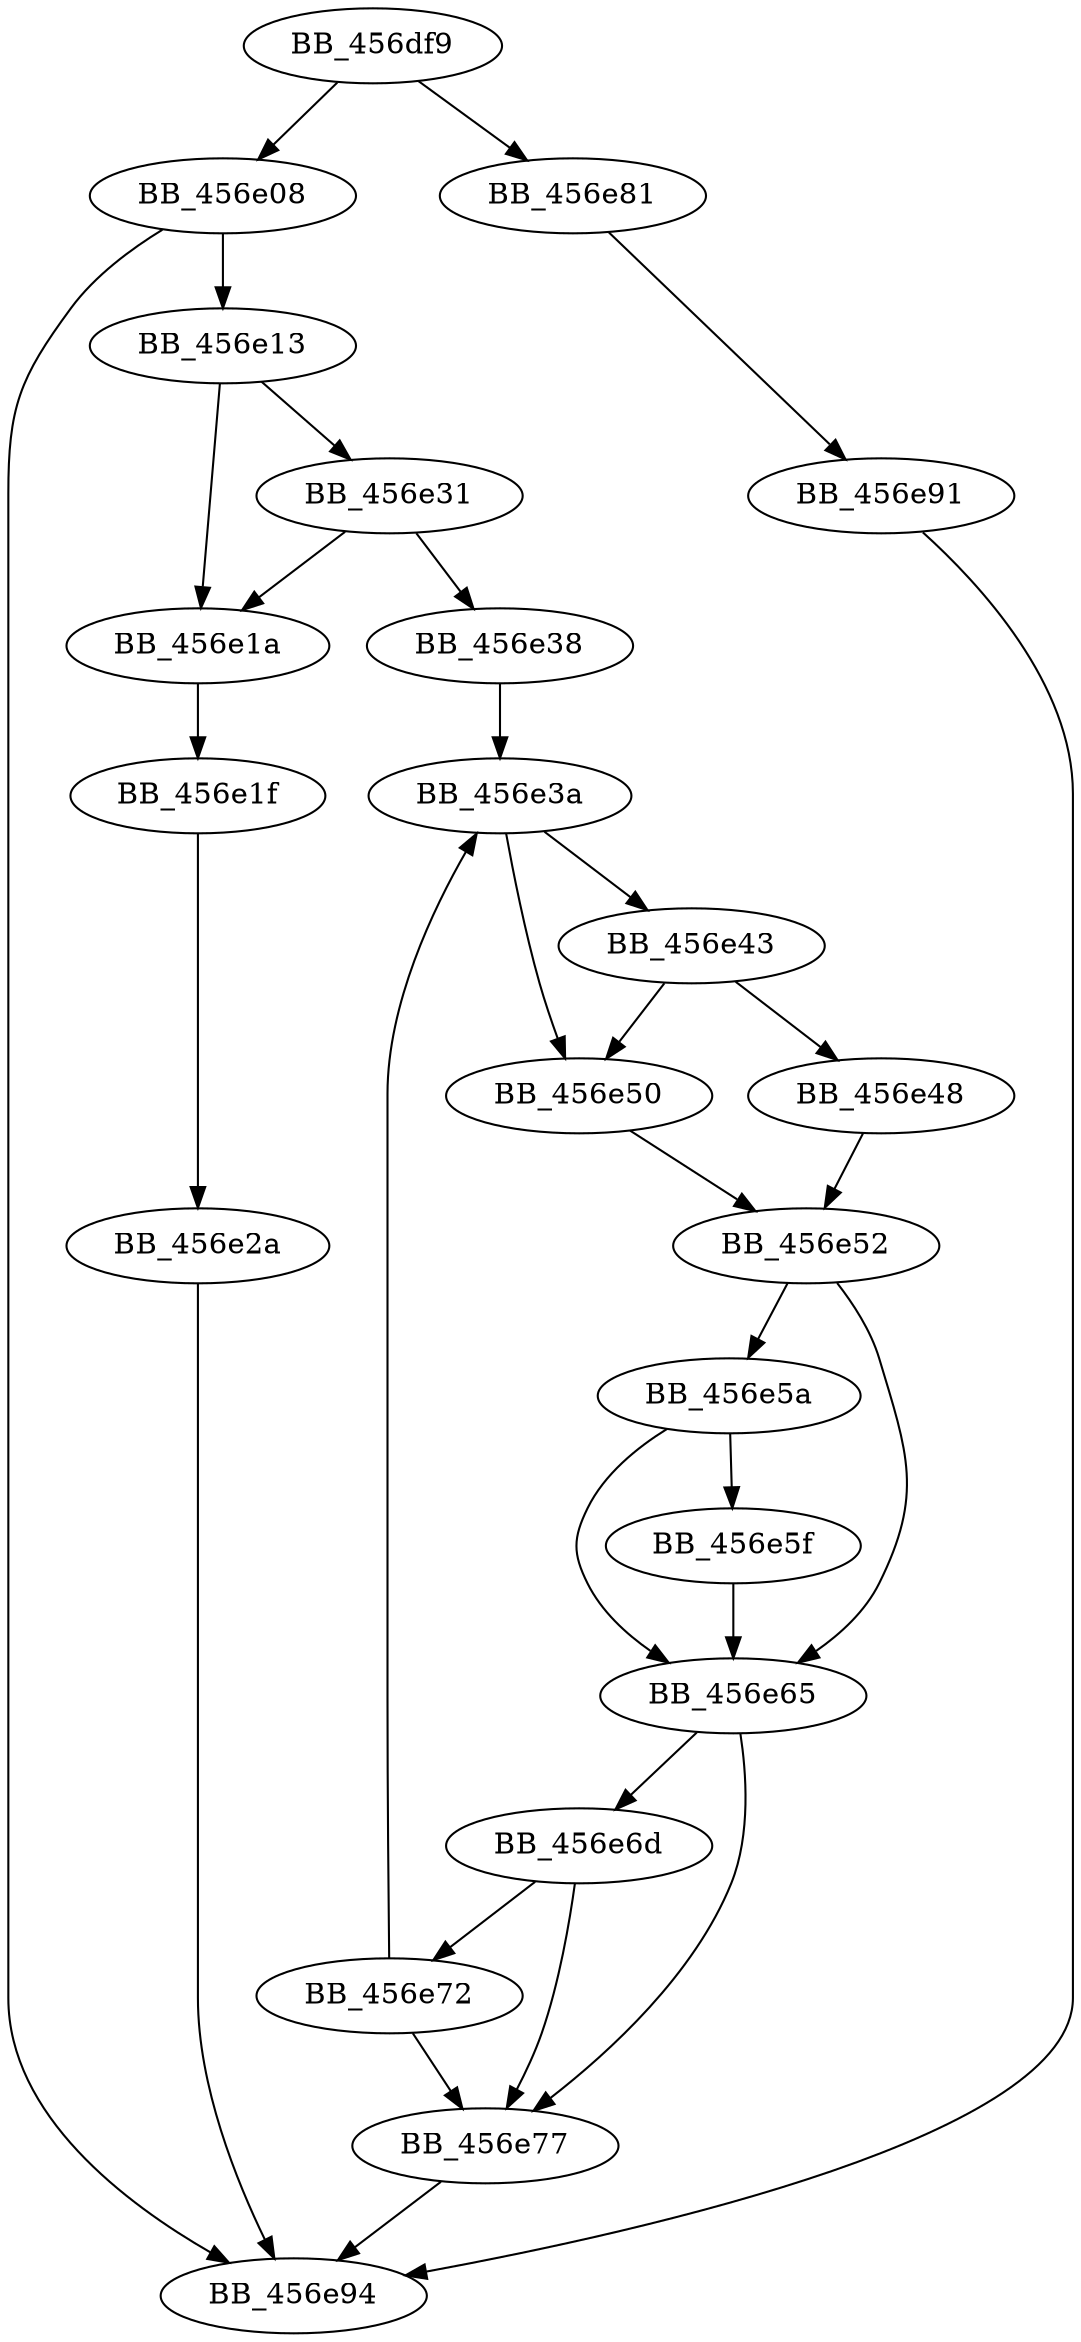 DiGraph sub_456DF9{
BB_456df9->BB_456e08
BB_456df9->BB_456e81
BB_456e08->BB_456e13
BB_456e08->BB_456e94
BB_456e13->BB_456e1a
BB_456e13->BB_456e31
BB_456e1a->BB_456e1f
BB_456e1f->BB_456e2a
BB_456e2a->BB_456e94
BB_456e31->BB_456e1a
BB_456e31->BB_456e38
BB_456e38->BB_456e3a
BB_456e3a->BB_456e43
BB_456e3a->BB_456e50
BB_456e43->BB_456e48
BB_456e43->BB_456e50
BB_456e48->BB_456e52
BB_456e50->BB_456e52
BB_456e52->BB_456e5a
BB_456e52->BB_456e65
BB_456e5a->BB_456e5f
BB_456e5a->BB_456e65
BB_456e5f->BB_456e65
BB_456e65->BB_456e6d
BB_456e65->BB_456e77
BB_456e6d->BB_456e72
BB_456e6d->BB_456e77
BB_456e72->BB_456e3a
BB_456e72->BB_456e77
BB_456e77->BB_456e94
BB_456e81->BB_456e91
BB_456e91->BB_456e94
}
